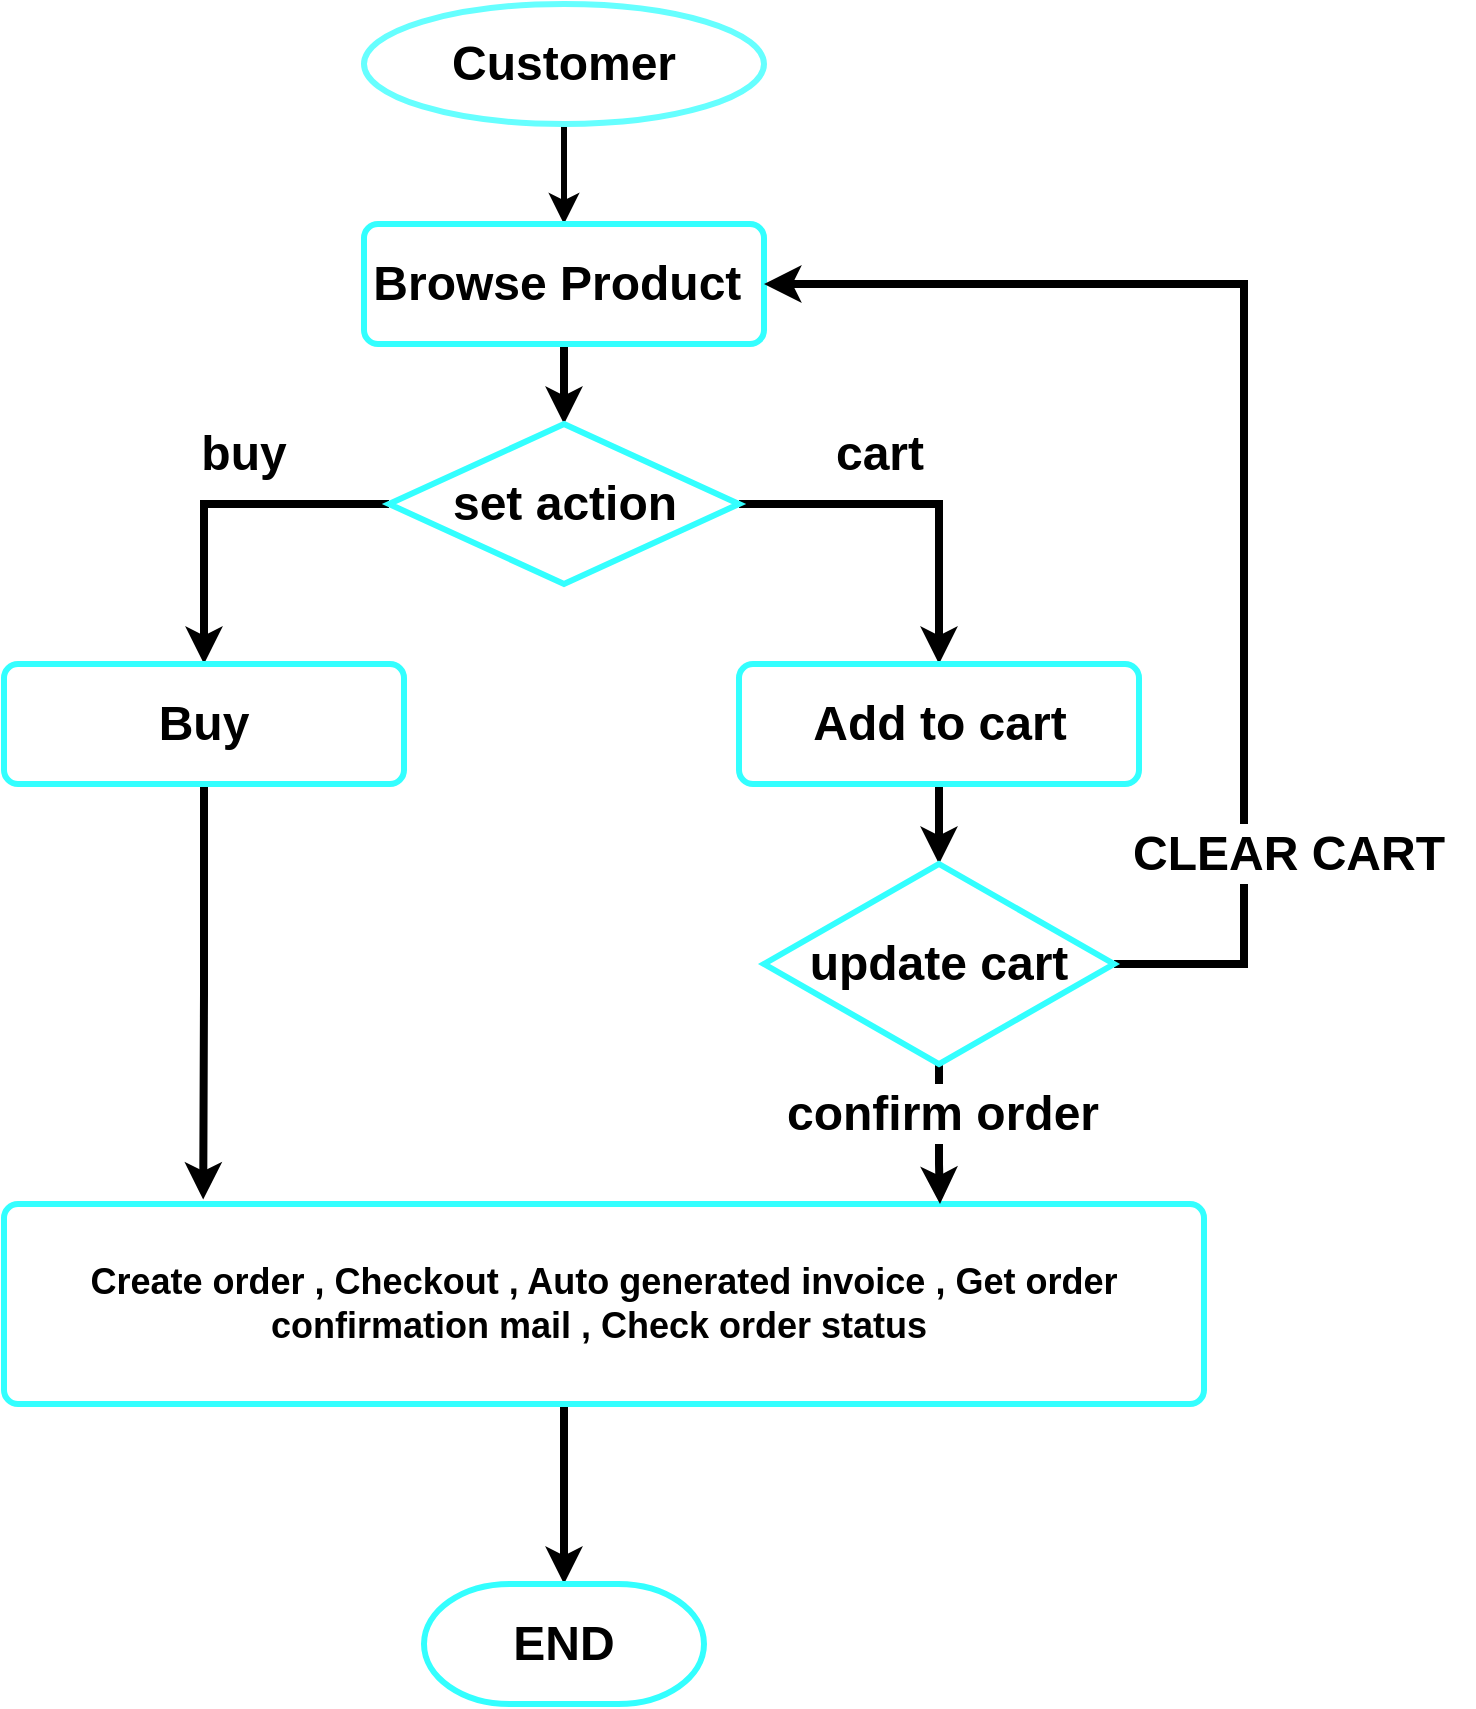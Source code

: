 <mxfile version="21.6.6" type="github">
  <diagram name="Page-1" id="Vr-Ay_9J2vr7S0z5fENa">
    <mxGraphModel dx="1050" dy="573" grid="1" gridSize="10" guides="1" tooltips="1" connect="1" arrows="1" fold="1" page="1" pageScale="1" pageWidth="850" pageHeight="1400" math="0" shadow="0">
      <root>
        <mxCell id="0" />
        <mxCell id="1" parent="0" />
        <mxCell id="WWopHkoAth9X6F_zSNTi-8" value="" style="edgeStyle=orthogonalEdgeStyle;rounded=0;orthogonalLoop=1;jettySize=auto;html=1;fontSize=12;fillColor=default;strokeWidth=3;" parent="1" source="WWopHkoAth9X6F_zSNTi-1" target="WWopHkoAth9X6F_zSNTi-2" edge="1">
          <mxGeometry relative="1" as="geometry" />
        </mxCell>
        <mxCell id="WWopHkoAth9X6F_zSNTi-1" value="&lt;h1&gt;&lt;font style=&quot;font-size: 24px;&quot;&gt;Customer&lt;/font&gt;&lt;/h1&gt;" style="strokeWidth=3;html=1;shape=mxgraph.flowchart.start_1;whiteSpace=wrap;strokeColor=#66FFFF;" parent="1" vertex="1">
          <mxGeometry x="360" y="20" width="200" height="60" as="geometry" />
        </mxCell>
        <mxCell id="MsDVc2Uzt0mdWIG-TVgO-1" value="" style="edgeStyle=orthogonalEdgeStyle;rounded=0;orthogonalLoop=1;jettySize=auto;html=1;strokeWidth=4;" parent="1" source="WWopHkoAth9X6F_zSNTi-2" target="WWopHkoAth9X6F_zSNTi-4" edge="1">
          <mxGeometry relative="1" as="geometry" />
        </mxCell>
        <mxCell id="WWopHkoAth9X6F_zSNTi-2" value="&lt;font style=&quot;font-size: 24px;&quot;&gt;&lt;b&gt;Browse Product&amp;nbsp;&lt;/b&gt;&lt;/font&gt;" style="rounded=1;whiteSpace=wrap;html=1;absoluteArcSize=1;arcSize=14;strokeWidth=3;strokeColor=#33FFFF;" parent="1" vertex="1">
          <mxGeometry x="360" y="130" width="200" height="60" as="geometry" />
        </mxCell>
        <mxCell id="hX6ajr4mLibBN4r1ZodI-15" style="edgeStyle=orthogonalEdgeStyle;rounded=0;orthogonalLoop=1;jettySize=auto;html=1;entryX=0.5;entryY=0;entryDx=0;entryDy=0;strokeWidth=4;" parent="1" source="WWopHkoAth9X6F_zSNTi-4" target="hX6ajr4mLibBN4r1ZodI-2" edge="1">
          <mxGeometry relative="1" as="geometry">
            <Array as="points">
              <mxPoint x="280" y="270" />
            </Array>
          </mxGeometry>
        </mxCell>
        <mxCell id="MsDVc2Uzt0mdWIG-TVgO-3" style="edgeStyle=orthogonalEdgeStyle;rounded=0;orthogonalLoop=1;jettySize=auto;html=1;entryX=0.5;entryY=0;entryDx=0;entryDy=0;strokeWidth=4;" parent="1" source="WWopHkoAth9X6F_zSNTi-4" target="hX6ajr4mLibBN4r1ZodI-1" edge="1">
          <mxGeometry relative="1" as="geometry">
            <Array as="points">
              <mxPoint x="648" y="270" />
            </Array>
          </mxGeometry>
        </mxCell>
        <mxCell id="WWopHkoAth9X6F_zSNTi-4" value="&lt;h1&gt;set action&lt;/h1&gt;" style="strokeWidth=3;html=1;shape=mxgraph.flowchart.decision;whiteSpace=wrap;strokeColor=#33FFFF;rounded=1;arcSize=14;" parent="1" vertex="1">
          <mxGeometry x="372.5" y="230" width="175" height="80" as="geometry" />
        </mxCell>
        <mxCell id="hX6ajr4mLibBN4r1ZodI-16" style="edgeStyle=orthogonalEdgeStyle;rounded=0;orthogonalLoop=1;jettySize=auto;html=1;entryX=0.5;entryY=0;entryDx=0;entryDy=0;entryPerimeter=0;strokeWidth=4;" parent="1" source="WWopHkoAth9X6F_zSNTi-6" target="WWopHkoAth9X6F_zSNTi-7" edge="1">
          <mxGeometry relative="1" as="geometry">
            <Array as="points">
              <mxPoint x="460" y="740" />
              <mxPoint x="460" y="740" />
            </Array>
          </mxGeometry>
        </mxCell>
        <mxCell id="WWopHkoAth9X6F_zSNTi-6" value="&lt;h2&gt;Create order , Checkout , Auto generated invoice , Get order confirmation mail , Check order status&amp;nbsp;&lt;/h2&gt;" style="rounded=1;whiteSpace=wrap;html=1;absoluteArcSize=1;arcSize=14;strokeWidth=3;strokeColor=#33FFFF;" parent="1" vertex="1">
          <mxGeometry x="180" y="620" width="600" height="100" as="geometry" />
        </mxCell>
        <mxCell id="WWopHkoAth9X6F_zSNTi-7" value="&lt;h1&gt;END&lt;/h1&gt;" style="strokeWidth=3;html=1;shape=mxgraph.flowchart.terminator;whiteSpace=wrap;strokeColor=#33FFFF;rounded=1;arcSize=14;" parent="1" vertex="1">
          <mxGeometry x="390" y="810" width="140" height="60" as="geometry" />
        </mxCell>
        <mxCell id="MsDVc2Uzt0mdWIG-TVgO-2" value="" style="edgeStyle=orthogonalEdgeStyle;rounded=0;orthogonalLoop=1;jettySize=auto;html=1;strokeWidth=4;" parent="1" source="hX6ajr4mLibBN4r1ZodI-1" target="hX6ajr4mLibBN4r1ZodI-3" edge="1">
          <mxGeometry relative="1" as="geometry" />
        </mxCell>
        <mxCell id="hX6ajr4mLibBN4r1ZodI-1" value="&lt;font style=&quot;font-size: 24px;&quot;&gt;&lt;b&gt;Add to cart&lt;/b&gt;&lt;/font&gt;" style="rounded=1;whiteSpace=wrap;html=1;absoluteArcSize=1;arcSize=14;strokeWidth=3;strokeColor=#33FFFF;" parent="1" vertex="1">
          <mxGeometry x="547.5" y="350" width="200" height="60" as="geometry" />
        </mxCell>
        <mxCell id="hX6ajr4mLibBN4r1ZodI-13" style="edgeStyle=orthogonalEdgeStyle;rounded=0;orthogonalLoop=1;jettySize=auto;html=1;entryX=0.166;entryY=-0.022;entryDx=0;entryDy=0;entryPerimeter=0;strokeWidth=4;" parent="1" source="hX6ajr4mLibBN4r1ZodI-2" target="WWopHkoAth9X6F_zSNTi-6" edge="1">
          <mxGeometry relative="1" as="geometry" />
        </mxCell>
        <mxCell id="hX6ajr4mLibBN4r1ZodI-2" value="&lt;font style=&quot;font-size: 24px;&quot;&gt;&lt;b&gt;Buy&lt;/b&gt;&lt;/font&gt;" style="rounded=1;whiteSpace=wrap;html=1;absoluteArcSize=1;arcSize=14;strokeWidth=3;strokeColor=#33FFFF;" parent="1" vertex="1">
          <mxGeometry x="180" y="350" width="200" height="60" as="geometry" />
        </mxCell>
        <mxCell id="hX6ajr4mLibBN4r1ZodI-5" style="edgeStyle=orthogonalEdgeStyle;rounded=0;orthogonalLoop=1;jettySize=auto;html=1;entryX=1;entryY=0.5;entryDx=0;entryDy=0;strokeWidth=4;exitX=1;exitY=0.5;exitDx=0;exitDy=0;exitPerimeter=0;" parent="1" source="hX6ajr4mLibBN4r1ZodI-3" target="WWopHkoAth9X6F_zSNTi-2" edge="1">
          <mxGeometry relative="1" as="geometry">
            <Array as="points">
              <mxPoint x="800" y="500" />
              <mxPoint x="800" y="160" />
            </Array>
          </mxGeometry>
        </mxCell>
        <mxCell id="hX6ajr4mLibBN4r1ZodI-8" value="" style="edgeStyle=orthogonalEdgeStyle;rounded=0;orthogonalLoop=1;jettySize=auto;html=1;strokeWidth=4;" parent="1" source="hX6ajr4mLibBN4r1ZodI-3" target="WWopHkoAth9X6F_zSNTi-6" edge="1">
          <mxGeometry relative="1" as="geometry">
            <Array as="points">
              <mxPoint x="648" y="600" />
              <mxPoint x="648" y="600" />
            </Array>
          </mxGeometry>
        </mxCell>
        <mxCell id="hX6ajr4mLibBN4r1ZodI-3" value="&lt;h1&gt;update cart&lt;/h1&gt;" style="strokeWidth=3;html=1;shape=mxgraph.flowchart.decision;whiteSpace=wrap;strokeColor=#33FFFF;rounded=1;arcSize=14;" parent="1" vertex="1">
          <mxGeometry x="560" y="450" width="175" height="100" as="geometry" />
        </mxCell>
        <mxCell id="hX6ajr4mLibBN4r1ZodI-9" value="&lt;b&gt;&lt;font style=&quot;font-size: 24px;&quot;&gt;CLEAR CART&lt;/font&gt;&lt;/b&gt;" style="text;html=1;strokeColor=none;fillColor=#FFFFFF;align=center;verticalAlign=middle;whiteSpace=wrap;rounded=0;" parent="1" vertex="1">
          <mxGeometry x="730" y="430" width="185" height="30" as="geometry" />
        </mxCell>
        <mxCell id="hX6ajr4mLibBN4r1ZodI-10" value="&lt;span style=&quot;font-size: 24px;&quot;&gt;&lt;b&gt;buy&lt;/b&gt;&lt;/span&gt;" style="text;html=1;strokeColor=none;fillColor=#FFFFFF;align=center;verticalAlign=middle;whiteSpace=wrap;rounded=0;" parent="1" vertex="1">
          <mxGeometry x="230" y="230" width="140" height="30" as="geometry" />
        </mxCell>
        <mxCell id="hX6ajr4mLibBN4r1ZodI-12" value="&lt;b&gt;&lt;font style=&quot;font-size: 24px;&quot;&gt;confirm order&lt;/font&gt;&lt;/b&gt;" style="text;html=1;strokeColor=none;fillColor=#FFFFFF;align=center;verticalAlign=middle;whiteSpace=wrap;rounded=0;" parent="1" vertex="1">
          <mxGeometry x="562.5" y="560" width="172.5" height="30" as="geometry" />
        </mxCell>
        <mxCell id="HG8Ythf-WDhB2T1F1K78-1" value="&lt;span style=&quot;font-size: 24px;&quot;&gt;&lt;b&gt;cart&lt;/b&gt;&lt;/span&gt;" style="text;html=1;strokeColor=none;fillColor=#FFFFFF;align=center;verticalAlign=middle;whiteSpace=wrap;rounded=0;" vertex="1" parent="1">
          <mxGeometry x="547.5" y="230" width="140" height="30" as="geometry" />
        </mxCell>
      </root>
    </mxGraphModel>
  </diagram>
</mxfile>
